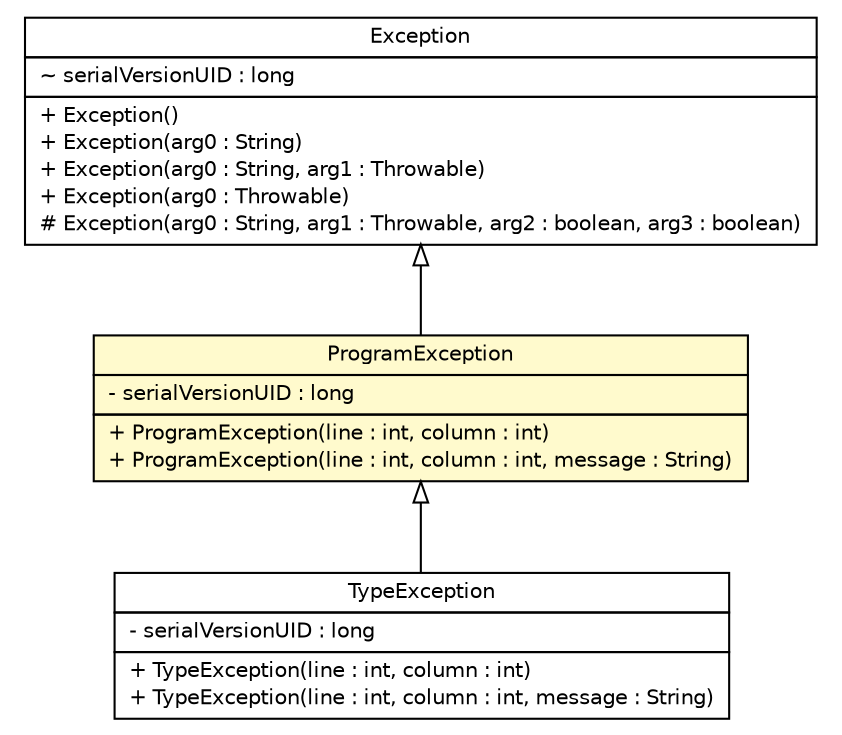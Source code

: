 #!/usr/local/bin/dot
#
# Class diagram 
# Generated by UMLGraph version R5_6 (http://www.umlgraph.org/)
#

digraph G {
	edge [fontname="Helvetica",fontsize=10,labelfontname="Helvetica",labelfontsize=10];
	node [fontname="Helvetica",fontsize=10,shape=plaintext];
	nodesep=0.25;
	ranksep=0.5;
	// model.programs.TypeException
	c13986 [label=<<table title="model.programs.TypeException" border="0" cellborder="1" cellspacing="0" cellpadding="2" port="p" href="./TypeException.html">
		<tr><td><table border="0" cellspacing="0" cellpadding="1">
<tr><td align="center" balign="center"> TypeException </td></tr>
		</table></td></tr>
		<tr><td><table border="0" cellspacing="0" cellpadding="1">
<tr><td align="left" balign="left"> - serialVersionUID : long </td></tr>
		</table></td></tr>
		<tr><td><table border="0" cellspacing="0" cellpadding="1">
<tr><td align="left" balign="left"> + TypeException(line : int, column : int) </td></tr>
<tr><td align="left" balign="left"> + TypeException(line : int, column : int, message : String) </td></tr>
		</table></td></tr>
		</table>>, URL="./TypeException.html", fontname="Helvetica", fontcolor="black", fontsize=10.0];
	// model.programs.ProgramException
	c13988 [label=<<table title="model.programs.ProgramException" border="0" cellborder="1" cellspacing="0" cellpadding="2" port="p" bgcolor="lemonChiffon" href="./ProgramException.html">
		<tr><td><table border="0" cellspacing="0" cellpadding="1">
<tr><td align="center" balign="center"> ProgramException </td></tr>
		</table></td></tr>
		<tr><td><table border="0" cellspacing="0" cellpadding="1">
<tr><td align="left" balign="left"> - serialVersionUID : long </td></tr>
		</table></td></tr>
		<tr><td><table border="0" cellspacing="0" cellpadding="1">
<tr><td align="left" balign="left"> + ProgramException(line : int, column : int) </td></tr>
<tr><td align="left" balign="left"> + ProgramException(line : int, column : int, message : String) </td></tr>
		</table></td></tr>
		</table>>, URL="./ProgramException.html", fontname="Helvetica", fontcolor="black", fontsize=10.0];
	//model.programs.TypeException extends model.programs.ProgramException
	c13988:p -> c13986:p [dir=back,arrowtail=empty];
	//model.programs.ProgramException extends java.lang.Exception
	c14090:p -> c13988:p [dir=back,arrowtail=empty];
	// java.lang.Exception
	c14090 [label=<<table title="java.lang.Exception" border="0" cellborder="1" cellspacing="0" cellpadding="2" port="p" href="http://java.sun.com/j2se/1.4.2/docs/api/java/lang/Exception.html">
		<tr><td><table border="0" cellspacing="0" cellpadding="1">
<tr><td align="center" balign="center"> Exception </td></tr>
		</table></td></tr>
		<tr><td><table border="0" cellspacing="0" cellpadding="1">
<tr><td align="left" balign="left"> ~ serialVersionUID : long </td></tr>
		</table></td></tr>
		<tr><td><table border="0" cellspacing="0" cellpadding="1">
<tr><td align="left" balign="left"> + Exception() </td></tr>
<tr><td align="left" balign="left"> + Exception(arg0 : String) </td></tr>
<tr><td align="left" balign="left"> + Exception(arg0 : String, arg1 : Throwable) </td></tr>
<tr><td align="left" balign="left"> + Exception(arg0 : Throwable) </td></tr>
<tr><td align="left" balign="left"> # Exception(arg0 : String, arg1 : Throwable, arg2 : boolean, arg3 : boolean) </td></tr>
		</table></td></tr>
		</table>>, URL="http://java.sun.com/j2se/1.4.2/docs/api/java/lang/Exception.html", fontname="Helvetica", fontcolor="black", fontsize=10.0];
}

